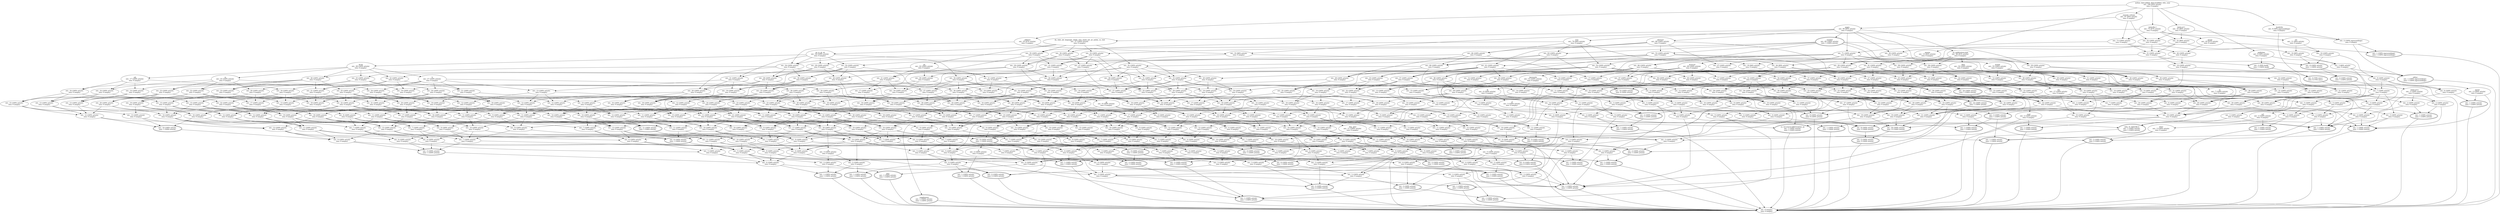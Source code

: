 digraph d{
1 [label="author, date-added, date-modified, title, year
ext.: 100 (93% article) 
own: 0 (empty) "]
2 [label="ext.: 1 (100% article) 
own: 1 (100% article) ", peripheries = 2]
3 [label="ext.: 53 (100% article) 
own: 0 (empty) "]
4 [label="ext.: 9 (100% article) 
own: 9 (100% article) ", peripheries = 2]
5 [label="ext.: 6 (100% article) 
own: 0 (empty) "]
6 [label="ext.: 1 (100% article) 
own: 1 (100% article) ", peripheries = 2]
7 [label="ext.: 10 (100% article) 
own: 0 (empty) "]
8 [label="journal, volume
ext.: 97 (95% article) 
own: 0 (empty) "]
9 [label="ext.: 9 (100% article) 
own: 1 (100% article) ", peripheries = 2]
10 [label="number
ext.: 83 (100% article) 
own: 1 (100% article) ", peripheries = 2]
11 [label="ext.: 26 (100% article) 
own: 0 (empty) "]
12 [label="ext.: 40 (100% article) 
own: 0 (empty) "]
13 [label="ext.: 25 (100% article) 
own: 0 (empty) "]
14 [label="ext.: 32 (100% article) 
own: 0 (empty) "]
15 [label="ext.: 31 (100% article) 
own: 0 (empty) "]
16 [label="ext.: 2 (100% article) 
own: 2 (100% article) ", peripheries = 2]
17 [label="ext.: 10 (100% article) 
own: 0 (empty) "]
18 [label="ext.: 5 (100% article) 
own: 0 (empty) "]
19 [label="ext.: 6 (100% article) 
own: 0 (empty) "]
20 [label="ext.: 1 (100% article) 
own: 1 (100% article) ", peripheries = 2]
21 [label="ext.: 4 (100% article) 
own: 0 (empty) "]
22 [label="ext.: 8 (100% article) 
own: 0 (empty) "]
23 [label="ext.: 2 (100% article) 
own: 0 (empty) "]
24 [label="ext.: 1 (100% article) 
own: 1 (100% article) ", peripheries = 2]
25 [label="ext.: 66 (100% article) 
own: 0 (empty) "]
26 [label="ext.: 73 (100% article) 
own: 0 (empty) "]
27 [label="ext.: 6 (100% article) 
own: 1 (100% article) ", peripheries = 2]
28 [label="ext.: 37 (100% article) 
own: 0 (empty) "]
29 [label="ext.: 11 (100% article) 
own: 1 (100% article) ", peripheries = 2]
30 [label="ext.: 12 (100% article) 
own: 0 (empty) "]
31 [label="ext.: 4 (100% article) 
own: 0 (empty) "]
32 [label="ext.: 1 (100% article) 
own: 1 (100% article) ", peripheries = 2]
33 [label="ext.: 4 (100% article) 
own: 0 (empty) "]
34 [label="ext.: 5 (100% article) 
own: 0 (empty) "]
35 [label="ext.: 2 (100% article) 
own: 0 (empty) "]
36 [label="pmc
ext.: 1 (100% article) 
own: 1 (100% article) ", peripheries = 2]
37 [label="ext.: 10 (100% article) 
own: 0 (empty) "]
38 [label="ext.: 4 (100% article) 
own: 1 (100% article) ", peripheries = 2]
39 [label="abstract
ext.: 60 (100% article) 
own: 0 (empty) "]
40 [label="ext.: 11 (100% article) 
own: 0 (empty) "]
41 [label="pages
ext.: 95 (95% article) 
own: 0 (empty) "]
42 [label="ext.: 46 (100% article) 
own: 0 (empty) "]
43 [label="ext.: 12 (100% article) 
own: 0 (empty) "]
44 [label="ext.: 1 (100% article) 
own: 1 (100% article) ", peripheries = 2]
45 [label="ext.: 17 (100% article) 
own: 0 (empty) "]
46 [label="ext.: 2 (100% article) 
own: 0 (empty) "]
47 [label="supplement
ext.: 1 (100% article) 
own: 1 (100% article) ", peripheries = 2]
48 [label="ext.: 2 (100% article) 
own: 1 (100% article) ", peripheries = 2]
49 [label="ext.: 3 (100% article) 
own: 0 (empty) "]
50 [label="ext.: 14 (100% article) 
own: 4 (100% article) ", peripheries = 2]
51 [label="ext.: 44 (90% article) 
own: 0 (empty) "]
52 [label="issn
ext.: 74 (94% article) 
own: 0 (empty) "]
53 [label="ext.: 4 (75% misc) 
own: 4 (75% misc) ", peripheries = 2]
54 [label="ext.: 7 (100% article) 
own: 0 (empty) "]
55 [label="ext.: 11 (100% article) 
own: 0 (empty) "]
56 [label="ext.: 11 (100% article) 
own: 0 (empty) "]
57 [label="ext.: 10 (100% article) 
own: 0 (empty) "]
58 [label="ext.: 42 (100% article) 
own: 0 (empty) "]
59 [label="ext.: 2 (100% article) 
own: 1 (100% article) ", peripheries = 2]
60 [label="ext.: 41 (100% article) 
own: 0 (empty) "]
61 [label="ext.: 9 (100% article) 
own: 1 (100% article) ", peripheries = 2]
62 [label="ext.: 14 (100% article) 
own: 0 (empty) "]
63 [label="ext.: 71 (100% article) 
own: 0 (empty) "]
64 [label="ext.: 14 (100% article) 
own: 0 (empty) "]
65 [label="ext.: 14 (100% article) 
own: 0 (empty) "]
66 [label="ext.: 15 (100% article) 
own: 0 (empty) "]
67 [label="ext.: 11 (100% article) 
own: 0 (empty) "]
68 [label="ext.: 13 (100% article) 
own: 0 (empty) "]
69 [label="ext.: 10 (100% article) 
own: 0 (empty) "]
70 [label="ext.: 3 (100% article) 
own: 0 (empty) "]
71 [label="ext.: 2 (100% article) 
own: 1 (100% article) ", peripheries = 2]
72 [label="ext.: 3 (100% article) 
own: 0 (empty) "]
73 [label="ext.: 7 (100% article) 
own: 0 (empty) "]
74 [label="ext.: 5 (100% article) 
own: 0 (empty) "]
75 [label="ext.: 6 (100% article) 
own: 0 (empty) "]
76 [label="ext.: 1 (100% article) 
own: 1 (100% article) ", peripheries = 2]
77 [label="ext.: 6 (100% article) 
own: 1 (100% article) ", peripheries = 2]
78 [label="ext.: 8 (100% article) 
own: 0 (empty) "]
79 [label="ext.: 5 (100% article) 
own: 0 (empty) "]
80 [label="ext.: 7 (100% article) 
own: 0 (empty) "]
81 [label="ext.: 4 (100% article) 
own: 0 (empty) "]
82 [label="ext.: 1 (100% article) 
own: 1 (100% article) ", peripheries = 2]
83 [label="ext.: 3 (100% article) 
own: 1 (100% article) ", peripheries = 2]
84 [label="ext.: 1 (100% article) 
own: 1 (100% article) ", peripheries = 2]
85 [label="ext.: 6 (100% article) 
own: 0 (empty) "]
86 [label="ext.: 3 (100% article) 
own: 1 (100% article) ", peripheries = 2]
87 [label="ext.: 36 (100% article) 
own: 0 (empty) "]
88 [label="ext.: 63 (100% article) 
own: 0 (empty) "]
89 [label="ext.: 30 (100% article) 
own: 0 (empty) "]
90 [label="ext.: 37 (100% article) 
own: 0 (empty) "]
91 [label="ext.: 48 (100% article) 
own: 0 (empty) "]
92 [label="ext.: 34 (100% article) 
own: 0 (empty) "]
93 [label="ext.: 41 (100% article) 
own: 0 (empty) "]
94 [label="ext.: 52 (100% article) 
own: 0 (empty) "]
95 [label="ext.: 22 (100% article) 
own: 1 (100% article) ", peripheries = 2]
96 [label="ext.: 38 (100% article) 
own: 0 (empty) "]
97 [label="isi, publication-type
ext.: 46 (91% article) 
own: 0 (empty) "]
98 [label="ext.: 24 (100% article) 
own: 1 (100% article) ", peripheries = 2]
99 [label="ext.: 10 (100% article) 
own: 1 (100% article) ", peripheries = 2]
100 [label="ext.: 13 (100% article) 
own: 0 (empty) "]
101 [label="ext.: 13 (100% article) 
own: 0 (empty) "]
102 [label="ext.: 14 (100% article) 
own: 0 (empty) "]
103 [label="ext.: 12 (100% article) 
own: 0 (empty) "]
104 [label="ext.: 13 (100% article) 
own: 0 (empty) "]
105 [label="ext.: 16 (100% article) 
own: 0 (empty) "]
106 [label="ext.: 16 (100% article) 
own: 0 (empty) "]
107 [label="mh
ext.: 17 (100% article) 
own: 0 (empty) "]
108 [label="ext.: 15 (100% article) 
own: 0 (empty) "]
109 [label="ext.: 5 (100% article) 
own: 1 (100% article) ", peripheries = 2]
110 [label="ext.: 7 (100% article) 
own: 0 (empty) "]
111 [label="ext.: 12 (100% article) 
own: 0 (empty) "]
112 [label="ext.: 13 (100% article) 
own: 0 (empty) "]
113 [label="ext.: 6 (100% article) 
own: 0 (empty) "]
114 [label="ext.: 11 (100% article) 
own: 0 (empty) "]
115 [label="ext.: 12 (100% article) 
own: 0 (empty) "]
116 [label="ext.: 12 (100% article) 
own: 0 (empty) "]
117 [label="ext.: 15 (100% article) 
own: 0 (empty) "]
118 [label="ext.: 15 (100% article) 
own: 0 (empty) "]
119 [label="ext.: 16 (100% article) 
own: 0 (empty) "]
120 [label="ext.: 14 (100% article) 
own: 0 (empty) "]
121 [label="ext.: 6 (100% article) 
own: 0 (empty) "]
122 [label="ext.: 8 (100% article) 
own: 0 (empty) "]
123 [label="ext.: 7 (100% article) 
own: 0 (empty) "]
124 [label="ext.: 9 (100% article) 
own: 0 (empty) "]
125 [label="ext.: 8 (100% article) 
own: 0 (empty) "]
126 [label="m3
ext.: 2 (100% article) 
own: 0 (empty) "]
127 [label="ext.: 29 (100% article) 
own: 0 (empty) "]
128 [label="ext.: 28 (100% article) 
own: 0 (empty) "]
129 [label="ext.: 7 (100% article) 
own: 0 (empty) "]
130 [label="ext.: 2 (100% article) 
own: 0 (empty) "]
131 [label="ext.: 5 (100% article) 
own: 0 (empty) "]
132 [label="ext.: 4 (100% article) 
own: 0 (empty) "]
133 [label="ty
ext.: 7 (100% article) 
own: 0 (empty) "]
134 [label="isbn, l3, bdsk-file-2
ext.: 1 (100% article) 
own: 1 (100% article) ", peripheries = 2]
135 [label="bdsk-file-1
ext.: 75 (97% article) 
own: 0 (empty) "]
136 [label="group
ext.: 43 (97% article) 
own: 0 (empty) "]
137 [label="booktitle
ext.: 6 (50% inproceedings) 
own: 0 (empty) "]
138 [label="ext.: 1 (100% inproceedings) 
own: 1 (100% inproceedings) ", peripheries = 2]
139 [label="ext.: 3 (100% article) 
own: 0 (empty) "]
140 [label="ext.: 16 (100% article) 
own: 0 (empty) "]
141 [label="ext.: 6 (100% article) 
own: 0 (empty) "]
142 [label="ext.: 2 (100% article) 
own: 0 (empty) "]
143 [label="ext.: 1 (100% article) 
own: 1 (100% article) ", peripheries = 2]
144 [label="url
ext.: 11 (90% article) 
own: 0 (empty) "]
145 [label="ext.: 10 (90% article) 
own: 0 (empty) "]
146 [label="bdsk-url-1
ext.: 33 (96% article) 
own: 0 (empty) "]
147 [label="ext.: 32 (96% article) 
own: 0 (empty) "]
148 [label="ext.: 19 (94% article) 
own: 0 (empty) "]
149 [label="ext.: 3 (66% article) 
own: 0 (empty) "]
150 [label="ext.: 33 (96% article) 
own: 0 (empty) "]
151 [label="address
ext.: 35 (97% article) 
own: 0 (empty) "]
152 [label="ext.: 2 (100% inproceedings) 
own: 0 (empty) "]
153 [label="editor
ext.: 1 (100% inproceedings) 
own: 1 (100% inproceedings) ", peripheries = 2]
154 [label="ext.: 30 (100% article) 
own: 0 (empty) "]
155 [label="ext.: 2 (100% article) 
own: 0 (empty) "]
156 [label="month
ext.: 33 (100% article) 
own: 0 (empty) "]
157 [label="ext.: 1 (100% article) 
own: 1 (100% article) ", peripheries = 2]
158 [label="publisher
ext.: 4 (50% article) 
own: 0 (empty) "]
159 [label="annote
ext.: 13 (92% article) 
own: 0 (empty) "]
160 [label="ext.: 2 (50% book) 
own: 1 (100% book) ", peripheries = 2]
161 [label="ext.: 14 (100% article) 
own: 0 (empty) "]
162 [label="ext.: 14 (100% article) 
own: 0 (empty) "]
163 [label="ext.: 20 (100% article) 
own: 0 (empty) "]
164 [label="ext.: 21 (100% article) 
own: 0 (empty) "]
165 [label="ext.: 23 (100% article) 
own: 0 (empty) "]
166 [label="ext.: 18 (100% article) 
own: 0 (empty) "]
167 [label="ext.: 7 (100% article) 
own: 0 (empty) "]
168 [label="ext.: 17 (100% article) 
own: 0 (empty) "]
169 [label="ext.: 23 (100% article) 
own: 0 (empty) "]
170 [label="ext.: 24 (100% article) 
own: 0 (empty) "]
171 [label="ext.: 26 (100% article) 
own: 0 (empty) "]
172 [label="ext.: 21 (100% article) 
own: 0 (empty) "]
173 [label="ext.: 8 (100% article) 
own: 0 (empty) "]
174 [label="ext.: 6 (100% article) 
own: 0 (empty) "]
175 [label="ext.: 5 (100% article) 
own: 0 (empty) "]
176 [label="ext.: 16 (100% article) 
own: 0 (empty) "]
177 [label="ext.: 22 (100% article) 
own: 0 (empty) "]
178 [label="ext.: 23 (100% article) 
own: 0 (empty) "]
179 [label="ext.: 25 (100% article) 
own: 0 (empty) "]
180 [label="ext.: 20 (100% article) 
own: 0 (empty) "]
181 [label="ext.: 19 (100% article) 
own: 0 (empty) "]
182 [label="rn
ext.: 25 (100% article) 
own: 0 (empty) "]
183 [label="ext.: 26 (100% article) 
own: 0 (empty) "]
184 [label="dcom
ext.: 28 (100% article) 
own: 0 (empty) "]
185 [label="ext.: 23 (100% article) 
own: 0 (empty) "]
186 [label="ext.: 15 (100% article) 
own: 0 (empty) "]
187 [label="ext.: 21 (100% article) 
own: 0 (empty) "]
188 [label="ext.: 22 (100% article) 
own: 0 (empty) "]
189 [label="ext.: 24 (100% article) 
own: 0 (empty) "]
190 [label="ext.: 19 (100% article) 
own: 0 (empty) "]
191 [label="ext.: 18 (100% article) 
own: 0 (empty) "]
192 [label="ext.: 24 (100% article) 
own: 0 (empty) "]
193 [label="ext.: 25 (100% article) 
own: 0 (empty) "]
194 [label="lr
ext.: 27 (100% article) 
own: 0 (empty) "]
195 [label="ext.: 22 (100% article) 
own: 0 (empty) "]
196 [label="ext.: 47 (100% article) 
own: 0 (empty) "]
197 [label="ext.: 1 (100% article) 
own: 1 (100% article) ", peripheries = 2]
198 [label="ext.: 6 (100% article) 
own: 0 (empty) "]
199 [label="ext.: 6 (100% article) 
own: 0 (empty) "]
200 [label="ext.: 10 (100% article) 
own: 0 (empty) "]
201 [label="ext.: 9 (100% article) 
own: 0 (empty) "]
202 [label="ext.: 10 (100% article) 
own: 0 (empty) "]
203 [label="ext.: 11 (100% article) 
own: 0 (empty) "]
204 [label="ext.: 9 (100% article) 
own: 0 (empty) "]
205 [label="ext.: 10 (100% article) 
own: 0 (empty) "]
206 [label="ext.: 11 (100% article) 
own: 0 (empty) "]
207 [label="ext.: 11 (100% article) 
own: 0 (empty) "]
208 [label="ext.: 12 (100% article) 
own: 0 (empty) "]
209 [label="ext.: 16 (100% article) 
own: 0 (empty) "]
210 [label="ext.: 8 (100% article) 
own: 0 (empty) "]
211 [label="ext.: 2 (100% article) 
own: 1 (100% article) ", peripheries = 2]
212 [label="ext.: 12 (100% article) 
own: 0 (empty) "]
213 [label="ext.: 19 (100% article) 
own: 0 (empty) "]
214 [label="ext.: 29 (100% article) 
own: 0 (empty) "]
215 [label="ext.: 31 (100% article) 
own: 0 (empty) "]
216 [label="ext.: 15 (100% article) 
own: 0 (empty) "]
217 [label="ext.: 15 (100% article) 
own: 0 (empty) "]
218 [label="ext.: 18 (100% article) 
own: 0 (empty) "]
219 [label="ext.: 27 (100% article) 
own: 0 (empty) "]
220 [label="ext.: 35 (100% article) 
own: 0 (empty) "]
221 [label="ext.: 33 (100% article) 
own: 0 (empty) "]
222 [label="ext.: 16 (100% article) 
own: 0 (empty) "]
223 [label="ext.: 21 (100% article) 
own: 0 (empty) "]
224 [label="ext.: 20 (100% article) 
own: 0 (empty) "]
225 [label="ext.: 24 (100% article) 
own: 0 (empty) "]
226 [label="ext.: 15 (100% article) 
own: 0 (empty) "]
227 [label="ext.: 18 (100% article) 
own: 0 (empty) "]
228 [label="ext.: 26 (100% article) 
own: 0 (empty) "]
229 [label="ext.: 33 (100% article) 
own: 0 (empty) "]
230 [label="ext.: 31 (100% article) 
own: 0 (empty) "]
231 [label="ext.: 29 (100% article) 
own: 0 (empty) "]
232 [label="da, edat, jid, language, mhda, own, pmid, pst, pt, pubm, so, stat
ext.: 37 (100% article) 
own: 0 (empty) "]
233 [label="ext.: 35 (100% article) 
own: 0 (empty) "]
234 [label="ext.: 16 (100% article) 
own: 0 (empty) "]
235 [label="ext.: 20 (100% article) 
own: 0 (empty) "]
236 [label="ext.: 19 (100% article) 
own: 0 (empty) "]
237 [label="ext.: 17 (100% article) 
own: 0 (empty) "]
238 [label="pii
ext.: 22 (100% article) 
own: 0 (empty) "]
239 [label="ext.: 21 (100% article) 
own: 0 (empty) "]
240 [label="ext.: 16 (100% article) 
own: 0 (empty) "]
241 [label="ext.: 18 (100% article) 
own: 0 (empty) "]
242 [label="ext.: 11 (100% article) 
own: 0 (empty) "]
243 [label="ext.: 9 (100% article) 
own: 1 (100% article) ", peripheries = 2]
244 [label="ext.: 16 (100% article) 
own: 0 (empty) "]
245 [label="ext.: 19 (100% article) 
own: 0 (empty) "]
246 [label="ext.: 18 (100% article) 
own: 0 (empty) "]
247 [label="ext.: 21 (100% article) 
own: 0 (empty) "]
248 [label="ext.: 17 (100% article) 
own: 0 (empty) "]
249 [label="ext.: 20 (100% article) 
own: 0 (empty) "]
250 [label="ext.: 8 (100% article) 
own: 1 (100% article) ", peripheries = 2]
251 [label="ext.: 10 (100% article) 
own: 0 (empty) "]
252 [label="ext.: 6 (100% article) 
own: 0 (empty) "]
253 [label="ext.: 7 (100% article) 
own: 0 (empty) "]
254 [label="ext.: 7 (100% article) 
own: 0 (empty) "]
255 [label="ext.: 8 (100% article) 
own: 0 (empty) "]
256 [label="ext.: 4 (100% article) 
own: 0 (empty) "]
257 [label="ext.: 4 (100% article) 
own: 0 (empty) "]
258 [label="ext.: 13 (100% article) 
own: 0 (empty) "]
259 [label="ext.: 11 (100% article) 
own: 0 (empty) "]
260 [label="ext.: 2 (100% article) 
own: 2 (100% article) ", peripheries = 2]
261 [label="ext.: 6 (100% article) 
own: 1 (100% article) ", peripheries = 2]
262 [label="ext.: 10 (100% article) 
own: 0 (empty) "]
263 [label="ext.: 25 (100% article) 
own: 0 (empty) "]
264 [label="ext.: 12 (100% article) 
own: 0 (empty) "]
265 [label="ext.: 28 (100% article) 
own: 0 (empty) "]
266 [label="ext.: 23 (100% article) 
own: 0 (empty) "]
267 [label="ext.: 25 (100% article) 
own: 0 (empty) "]
268 [label="ext.: 9 (100% article) 
own: 0 (empty) "]
269 [label="ext.: 12 (100% article) 
own: 0 (empty) "]
270 [label="ext.: 17 (100% article) 
own: 0 (empty) "]
271 [label="ext.: 22 (100% article) 
own: 0 (empty) "]
272 [label="co, iso-source-abbreviation, ps
ext.: 1 (100% article) 
own: 1 (100% article) ", peripheries = 2]
273 [label="ext.: 9 (100% article) 
own: 0 (empty) "]
274 [label="ext.: 18 (100% article) 
own: 0 (empty) "]
275 [label="ext.: 28 (100% article) 
own: 0 (empty) "]
276 [label="ext.: 30 (100% article) 
own: 0 (empty) "]
277 [label="ext.: 14 (100% article) 
own: 0 (empty) "]
278 [label="ext.: 10 (100% article) 
own: 0 (empty) "]
279 [label="ext.: 17 (100% article) 
own: 0 (empty) "]
280 [label="ext.: 26 (100% article) 
own: 0 (empty) "]
281 [label="ext.: 34 (100% article) 
own: 0 (empty) "]
282 [label="ext.: 32 (100% article) 
own: 0 (empty) "]
283 [label="ext.: 15 (100% article) 
own: 0 (empty) "]
284 [label="ext.: 20 (100% article) 
own: 0 (empty) "]
285 [label="ext.: 19 (100% article) 
own: 0 (empty) "]
286 [label="ext.: 23 (100% article) 
own: 0 (empty) "]
287 [label="ext.: 14 (100% article) 
own: 0 (empty) "]
288 [label="ext.: 17 (100% article) 
own: 0 (empty) "]
289 [label="ext.: 25 (100% article) 
own: 0 (empty) "]
290 [label="ext.: 32 (100% article) 
own: 0 (empty) "]
291 [label="ext.: 30 (100% article) 
own: 0 (empty) "]
292 [label="ext.: 28 (100% article) 
own: 0 (empty) "]
293 [label="au, jt, pl, sb
ext.: 36 (100% article) 
own: 0 (empty) "]
294 [label="ext.: 34 (100% article) 
own: 0 (empty) "]
295 [label="ext.: 15 (100% article) 
own: 0 (empty) "]
296 [label="ext.: 19 (100% article) 
own: 0 (empty) "]
297 [label="ext.: 18 (100% article) 
own: 0 (empty) "]
298 [label="ext.: 16 (100% article) 
own: 0 (empty) "]
299 [label="ext.: 21 (100% article) 
own: 0 (empty) "]
300 [label="ext.: 20 (100% article) 
own: 0 (empty) "]
301 [label="ext.: 15 (100% article) 
own: 0 (empty) "]
302 [label="ext.: 14 (100% article) 
own: 0 (empty) "]
303 [label="ext.: 17 (100% article) 
own: 0 (empty) "]
304 [label="ext.: 10 (100% article) 
own: 0 (empty) "]
305 [label="ext.: 12 (100% article) 
own: 0 (empty) "]
306 [label="ext.: 10 (100% article) 
own: 0 (empty) "]
307 [label="ext.: 6 (100% article) 
own: 6 (100% article) ", peripheries = 2]
308 [label="ext.: 4 (100% article) 
own: 0 (empty) "]
309 [label="ext.: 14 (100% article) 
own: 0 (empty) "]
310 [label="ext.: 1 (100% article) 
own: 1 (100% article) ", peripheries = 2]
311 [label="ext.: 2 (100% article) 
own: 0 (empty) "]
312 [label="si
ext.: 3 (100% article) 
own: 0 (empty) "]
313 [label="ext.: 1 (100% article) 
own: 1 (100% article) ", peripheries = 2]
314 [label="ext.: 8 (100% article) 
own: 0 (empty) "]
315 [label="ext.: 4 (100% article) 
own: 0 (empty) "]
316 [label="ext.: 15 (100% article) 
own: 0 (empty) "]
317 [label="ext.: 10 (100% article) 
own: 0 (empty) "]
318 [label="ext.: 11 (100% article) 
own: 0 (empty) "]
319 [label="ext.: 18 (100% article) 
own: 0 (empty) "]
320 [label="ext.: 13 (100% article) 
own: 0 (empty) "]
321 [label="keywords
ext.: 15 (100% article) 
own: 0 (empty) "]
322 [label="ext.: 17 (100% article) 
own: 0 (empty) "]
323 [label="ext.: 20 (100% article) 
own: 0 (empty) "]
324 [label="ext.: 16 (100% article) 
own: 0 (empty) "]
325 [label="ext.: 19 (100% article) 
own: 0 (empty) "]
326 [label="ext.: 7 (100% article) 
own: 0 (empty) "]
327 [label="ext.: 9 (100% article) 
own: 0 (empty) "]
328 [label="ext.: 25 (100% article) 
own: 0 (empty) "]
329 [label="ext.: 28 (100% article) 
own: 0 (empty) "]
330 [label="ext.: 27 (100% article) 
own: 0 (empty) "]
331 [label="ext.: 30 (100% article) 
own: 0 (empty) "]
332 [label="ext.: 17 (100% article) 
own: 0 (empty) "]
333 [label="ext.: 19 (100% article) 
own: 0 (empty) "]
334 [label="ext.: 17 (100% article) 
own: 0 (empty) "]
335 [label="ext.: 20 (100% article) 
own: 0 (empty) "]
336 [label="ext.: 19 (100% article) 
own: 0 (empty) "]
337 [label="ext.: 22 (100% article) 
own: 0 (empty) "]
338 [label="ext.: 18 (100% article) 
own: 0 (empty) "]
339 [label="ext.: 21 (100% article) 
own: 0 (empty) "]
340 [label="ext.: 9 (100% article) 
own: 0 (empty) "]
341 [label="ext.: 11 (100% article) 
own: 0 (empty) "]
342 [label="ext.: 10 (100% article) 
own: 0 (empty) "]
343 [label="ext.: 13 (100% article) 
own: 0 (empty) "]
344 [label="ext.: 39 (100% article) 
own: 0 (empty) "]
345 [label="ext.: 24 (100% article) 
own: 0 (empty) "]
346 [label="ext.: 27 (100% article) 
own: 0 (empty) "]
347 [label="ext.: 26 (100% article) 
own: 0 (empty) "]
348 [label="ext.: 29 (100% article) 
own: 0 (empty) "]
349 [label="ext.: 16 (100% article) 
own: 0 (empty) "]
350 [label="ext.: 18 (100% article) 
own: 0 (empty) "]
351 [label="ext.: 2 (100% article) 
own: 1 (100% article) ", peripheries = 2]
352 [label="ext.: 27 (100% article) 
own: 0 (empty) "]
353 [label="ext.: 26 (100% article) 
own: 0 (empty) "]
354 [label="dep, phst
ext.: 11 (100% article) 
own: 0 (empty) "]
355 [label="gr
ext.: 9 (100% article) 
own: 0 (empty) "]
356 [label="ext.: 18 (100% article) 
own: 0 (empty) "]
357 [label="ext.: 3 (100% article) 
own: 0 (empty) "]
358 [label="ext.: 30 (100% article) 
own: 0 (empty) "]
359 [label="ext.: 29 (100% article) 
own: 0 (empty) "]
360 [label="ext.: 17 (100% article) 
own: 0 (empty) "]
361 [label="local-url
ext.: 49 (100% article) 
own: 0 (empty) "]
362 [label="ext.: 6 (100% article) 
own: 0 (empty) "]
363 [label="ext.: 15 (100% article) 
own: 0 (empty) "]
364 [label="ext.: 18 (100% article) 
own: 0 (empty) "]
365 [label="ext.: 11 (100% article) 
own: 0 (empty) "]
366 [label="ext.: 16 (100% article) 
own: 0 (empty) "]
367 [label="ext.: 19 (100% article) 
own: 0 (empty) "]
368 [label="ext.: 19 (100% article) 
own: 0 (empty) "]
369 [label="ext.: 12 (100% article) 
own: 0 (empty) "]
370 [label="ext.: 13 (100% article) 
own: 0 (empty) "]
371 [label="ext.: 14 (100% article) 
own: 0 (empty) "]
372 [label="ext.: 4 (100% article) 
own: 0 (empty) "]
373 [label="ext.: 23 (100% article) 
own: 0 (empty) "]
374 [label="ext.: 7 (100% article) 
own: 0 (empty) "]
375 [label="ext.: 15 (100% article) 
own: 0 (empty) "]
376 [label="ext.: 19 (100% article) 
own: 0 (empty) "]
377 [label="ext.: 20 (100% article) 
own: 0 (empty) "]
378 [label="ext.: 1 (100% article) 
own: 1 (100% article) ", peripheries = 2]
379 [label="ext.: 3 (100% article) 
own: 0 (empty) "]
380 [label="ext.: 2 (100% article) 
own: 0 (empty) "]
381 [label="ext.: 9 (100% article) 
own: 0 (empty) "]
382 [label="ext.: 3 (100% article) 
own: 0 (empty) "]
383 [label="ext.: 12 (100% article) 
own: 0 (empty) "]
384 [label="ext.: 4 (100% article) 
own: 0 (empty) "]
385 [label="ext.: 4 (100% article) 
own: 0 (empty) "]
386 [label="ext.: 2 (100% article) 
own: 0 (empty) "]
387 [label="ext.: 6 (100% article) 
own: 0 (empty) "]
388 [label="ci
ext.: 5 (100% article) 
own: 0 (empty) "]
389 [label="ext.: 2 (100% article) 
own: 0 (empty) "]
390 [label="ext.: 4 (100% article) 
own: 0 (empty) "]
391 [label="ext.: 5 (100% article) 
own: 0 (empty) "]
392 [label="ext.: 3 (100% article) 
own: 0 (empty) "]
393 [label="ext.: 3 (100% article) 
own: 0 (empty) "]
394 [label="ext.: 2 (100% article) 
own: 0 (empty) "]
395 [label="ext.: 1 (100% article) 
own: 1 (100% article) ", peripheries = 2]
396 [label="title1
ext.: 3 (100% article) 
own: 0 (empty) "]
397 [label="ext.: 3 (100% article) 
own: 0 (empty) "]
398 [label="ext.: 2 (100% article) 
own: 2 (100% article) ", peripheries = 2]
399 [label="eprint
ext.: 2 (100% article) 
own: 0 (empty) "]
400 [label="ext.: 7 (100% article) 
own: 0 (empty) "]
401 [label="ext.: 2 (100% article) 
own: 0 (empty) "]
402 [label="ext.: 9 (100% article) 
own: 0 (empty) "]
403 [label="ext.: 3 (100% article) 
own: 0 (empty) "]
404 [label="doi
ext.: 17 (100% article) 
own: 0 (empty) "]
405 [label="bdsk-url-2
ext.: 3 (100% article) 
own: 0 (empty) "]
406 [label="ext.: 2 (100% article) 
own: 0 (empty) "]
407 [label="ext.: 10 (100% article) 
own: 0 (empty) "]
408 [label="ext.: 26 (100% article) 
own: 0 (empty) "]
409 [label="ext.: 2 (100% article) 
own: 0 (empty) "]
410 [label="ext.: 3 (100% article) 
own: 0 (empty) "]
411 [label="ext.: 1 (100% article) 
own: 1 (100% article) ", peripheries = 2]
412 [label="ext.: 30 (100% article) 
own: 0 (empty) "]
413 [label="ext.: 21 (100% article) 
own: 0 (empty) "]
414 [label="ext.: 2 (100% article) 
own: 0 (empty) "]
415 [label="af
ext.: 3 (100% article) 
own: 0 (empty) "]
416 [label="ext.: 3 (100% article) 
own: 0 (empty) "]
417 [label="di
ext.: 4 (100% article) 
own: 0 (empty) "]
418 [label="ext.: 23 (100% article) 
own: 0 (empty) "]
419 [label="ext.: 25 (100% article) 
own: 0 (empty) "]
420 [label="ext.: 22 (100% article) 
own: 0 (empty) "]
421 [label="ext.: 21 (100% article) 
own: 0 (empty) "]
422 [label="ext.: 40 (100% article) 
own: 0 (empty) "]
423 [label="ext.: 31 (100% article) 
own: 0 (empty) "]
424 [label="ext.: 24 (100% article) 
own: 0 (empty) "]
425 [label="ext.: 26 (100% article) 
own: 0 (empty) "]
426 [label="ext.: 20 (100% article) 
own: 0 (empty) "]
427 [label="ext.: 24 (100% article) 
own: 0 (empty) "]
428 [label="ext.: 27 (100% article) 
own: 0 (empty) "]
429 [label="ext.: 1 (100% article) 
own: 1 (100% article) ", peripheries = 2]
430 [label="ext.: 27 (100% article) 
own: 0 (empty) "]
431 [label="ext.: 20 (100% article) 
own: 0 (empty) "]
432 [label="ext.: 21 (100% article) 
own: 0 (empty) "]
433 [label="ext.: 20 (100% article) 
own: 0 (empty) "]
434 [label="ext.: 28 (100% article) 
own: 0 (empty) "]
435 [label="ext.: 19 (100% article) 
own: 0 (empty) "]
436 [label="ext.: 23 (100% article) 
own: 0 (empty) "]
437 [label="ext.: 19 (100% article) 
own: 0 (empty) "]
438 [label="ext.: 18 (100% article) 
own: 13 (100% article) ", peripheries = 2]
439 [label="ext.: 11 (100% article) 
own: 0 (empty) "]
440 [label="ext.: 3 (100% article) 
own: 0 (empty) "]
441 [label="ext.: 2 (100% article) 
own: 0 (empty) "]
442 [label="ext.: 8 (100% article) 
own: 0 (empty) "]
443 [label="ext.: 1 (100% article) 
own: 1 (100% article) ", peripheries = 2]
444 [label="ext.: 7 (100% article) 
own: 0 (empty) "]
445 [label="ext.: 3 (100% article) 
own: 0 (empty) "]
446 [label="ext.: 10 (100% article) 
own: 0 (empty) "]
447 [label="ext.: 2 (100% article) 
own: 0 (empty) "]
448 [label="ext.: 1 (100% article) 
own: 1 (100% article) ", peripheries = 2]
449 [label="ext.: 9 (100% article) 
own: 0 (empty) "]
450 [label="ext.: 12 (100% article) 
own: 0 (empty) "]
451 [label="ext.: 11 (100% article) 
own: 0 (empty) "]
452 [label="ext.: 22 (100% article) 
own: 0 (empty) "]
453 [label="ext.: 23 (100% article) 
own: 0 (empty) "]
454 [label="ext.: 22 (100% article) 
own: 0 (empty) "]
455 [label="ext.: 21 (100% article) 
own: 0 (empty) "]
456 [label="ext.: 9 (100% article) 
own: 0 (empty) "]
457 [label="ext.: 8 (100% article) 
own: 3 (100% article) ", peripheries = 2]
458 [label="ext.: 4 (100% article) 
own: 0 (empty) "]
459 [label="ext.: 11 (100% article) 
own: 0 (empty) "]
460 [label="ext.: 7 (100% article) 
own: 0 (empty) "]
461 [label="ext.: 7 (100% article) 
own: 0 (empty) "]
462 [label="ext.: 10 (100% article) 
own: 0 (empty) "]
463 [label="ext.: 8 (100% article) 
own: 0 (empty) "]
464 [label="ext.: 12 (100% article) 
own: 0 (empty) "]
465 [label="ext.: 11 (100% article) 
own: 0 (empty) "]
466 [label="ext.: 7 (100% article) 
own: 0 (empty) "]
467 [label="ext.: 10 (100% article) 
own: 0 (empty) "]
468 [label="ext.: 8 (100% article) 
own: 0 (empty) "]
469 [label="ext.: 12 (100% article) 
own: 0 (empty) "]
470 [label="ext.: 11 (100% article) 
own: 0 (empty) "]
471 [label="ext.: 9 (100% article) 
own: 0 (empty) "]
472 [label="ext.: 13 (100% article) 
own: 0 (empty) "]
473 [label="ext.: 12 (100% article) 
own: 0 (empty) "]
474 [label="rf
ext.: 2 (100% article) 
own: 0 (empty) "]
475 [label="ext.: 3 (100% article) 
own: 0 (empty) "]
476 [label="ext.: 5 (100% article) 
own: 0 (empty) "]
477 [label="ext.: 3 (100% article) 
own: 0 (empty) "]
478 [label="ext.: 1 (100% article) 
own: 1 (100% article) ", peripheries = 2]
479 [label="ext.: 28 (100% article) 
own: 0 (empty) "]
480 [label="ext.: 31 (100% article) 
own: 0 (empty) "]
481 [label="ext.: 29 (100% article) 
own: 0 (empty) "]
482 [label="date
ext.: 32 (100% article) 
own: 0 (empty) "]
483 [label="ext.: 20 (100% article) 
own: 0 (empty) "]
484 [label="read
ext.: 2 (100% article) 
own: 0 (empty) "]
485 [label="ext.: 21 (100% article) 
own: 0 (empty) "]
486 [label="ext.: 20 (100% article) 
own: 0 (empty) "]
487 [label="ext.: 19 (100% article) 
own: 0 (empty) "]
488 [label="ext.: 23 (100% article) 
own: 0 (empty) "]
489 [label="ext.: 24 (100% article) 
own: 0 (empty) "]
490 [label="ext.: 23 (100% article) 
own: 0 (empty) "]
491 [label="ext.: 22 (100% article) 
own: 0 (empty) "]
492 [label="ext.: 1 (100% article) 
own: 1 (100% article) ", peripheries = 2]
493 [label="ext.: 5 (100% article) 
own: 5 (100% article) ", peripheries = 2]
494 [label="ext.: 0 (empty) 
own: 0 (empty) "]
1->135;
1->137;
1->146;
1->151;
1->158;
1->159;
135->136;
135->147;
135->150;
135->152;
137->152;
146->144;
146->147;
151->150;
158->160;
159->160;
8->14;
8->26;
8->41;
136->138;
144->145;
147->145;
147->148;
150->148;
152->138;
14->7;
14->15;
14->358;
26->15;
26->58;
26->63;
41->10;
41->39;
41->52;
41->63;
41->156;
41->358;
145->149;
7->9;
10->3;
10->25;
10->88;
10->127;
10->154;
15->9;
15->37;
15->359;
39->3;
39->42;
39->43;
39->60;
39->352;
52->42;
52->88;
52->94;
58->37;
58->93;
63->25;
63->60;
63->93;
63->94;
63->359;
63->361;
63->420;
156->43;
156->154;
156->420;
358->127;
358->352;
358->359;
3->11;
3->12;
3->17;
3->28;
9->38;
25->28;
25->90;
25->91;
25->128;
25->196;
25->321;
25->432;
25->450;
37->38;
42->12;
42->265;
43->17;
60->28;
60->62;
60->265;
60->353;
60->373;
88->12;
88->91;
93->62;
93->90;
93->92;
93->413;
93->428;
94->91;
94->92;
94->265;
94->422;
97->51;
97->96;
97->425;
97->482;
127->11;
127->125;
127->128;
154->17;
154->432;
352->11;
352->353;
359->128;
359->353;
359->360;
361->196;
361->360;
361->373;
361->421;
361->422;
361->428;
420->413;
420->421;
420->432;
11->5;
11->13;
12->263;
28->13;
28->55;
28->162;
28->263;
28->271;
51->45;
51->53;
51->87;
51->417;
51->423;
51->424;
62->55;
90->55;
90->89;
90->315;
90->402;
90->408;
90->431;
91->89;
91->263;
91->344;
91->451;
92->89;
92->427;
96->87;
96->267;
96->481;
125->5;
125->129;
125->399;
128->13;
128->129;
128->132;
128->133;
128->209;
128->402;
128->404;
128->405;
196->209;
196->271;
196->343;
196->344;
196->408;
196->433;
265->263;
321->162;
321->315;
321->343;
353->13;
353->375;
360->209;
360->375;
373->271;
373->375;
413->431;
421->433;
422->344;
422->427;
425->267;
425->419;
425->424;
425->489;
428->408;
428->427;
432->431;
432->433;
450->132;
450->451;
482->423;
482->480;
482->481;
5->2;
5->18;
13->18;
13->22;
13->85;
13->140;
13->199;
13->309;
45->49;
45->50;
45->264;
55->22;
55->445;
87->50;
87->266;
87->434;
89->436;
89->449;
129->18;
129->130;
129->131;
129->403;
129->410;
133->85;
133->131;
162->199;
162->269;
162->445;
209->309;
209->406;
209->407;
209->409;
209->410;
263->270;
267->98;
267->266;
267->488;
271->269;
271->270;
271->309;
315->445;
343->269;
343->342;
344->270;
344->342;
344->436;
344->456;
375->309;
399->2;
402->22;
402->400;
402->403;
402->409;
404->140;
404->400;
404->407;
405->155;
405->406;
408->409;
408->436;
408->484;
417->49;
417->415;
419->98;
419->418;
419->490;
423->264;
423->412;
423->434;
424->266;
424->418;
424->453;
427->436;
451->449;
451->456;
480->412;
480->479;
481->434;
481->479;
489->453;
489->485;
489->488;
489->490;
18->21;
18->23;
22->19;
22->23;
22->380;
49->46;
50->262;
85->21;
85->86;
85->397;
98->95;
98->491;
131->21;
131->126;
140->19;
155->157;
199->86;
199->308;
199->380;
264->40;
264->262;
266->95;
266->452;
269->268;
269->308;
270->268;
309->308;
309->397;
342->268;
400->19;
403->23;
406->157;
412->40;
412->416;
412->430;
415->46;
418->95;
418->454;
434->262;
434->430;
445->380;
453->426;
453->452;
453->454;
479->430;
485->426;
485->483;
488->452;
488->483;
488->491;
490->454;
490->491;
21->6;
21->396;
40->4;
40->48;
46->47;
86->310;
95->455;
126->6;
262->4;
308->310;
397->310;
416->48;
416->414;
426->435;
430->4;
452->435;
452->455;
454->455;
483->435;
491->455;
48->44;
396->398;
414->44;
455->457;
486->437;
486->487;
437->438;
487->438;
487->492;
438->493;
232->220;
232->229;
232->233;
232->238;
232->331;
220->215;
220->221;
220->223;
220->329;
220->377;
229->215;
229->230;
229->235;
229->330;
233->221;
233->230;
233->231;
233->239;
238->223;
238->235;
238->239;
331->231;
331->329;
331->330;
215->213;
215->214;
215->328;
215->333;
221->214;
221->219;
221->224;
221->367;
221->368;
223->213;
223->224;
230->214;
230->228;
230->236;
231->219;
231->228;
231->237;
235->213;
235->236;
239->224;
239->236;
239->237;
329->219;
329->328;
330->228;
330->328;
377->333;
377->368;
213->218;
214->218;
214->225;
214->227;
214->241;
219->222;
219->225;
224->218;
224->222;
224->366;
224->371;
228->225;
228->234;
236->218;
236->234;
237->222;
237->234;
328->225;
328->332;
333->241;
333->332;
367->227;
367->366;
368->241;
368->371;
218->216;
218->217;
218->258;
222->216;
225->216;
225->240;
227->217;
234->216;
241->240;
241->258;
293->184;
293->281;
293->290;
293->299;
293->348;
332->240;
366->217;
366->369;
371->258;
371->369;
184->107;
184->179;
184->182;
184->194;
184->337;
216->259;
217->242;
240->259;
258->242;
258->259;
281->276;
281->284;
281->346;
281->376;
290->179;
290->276;
290->296;
290->347;
299->284;
299->296;
348->337;
348->346;
348->347;
369->242;
107->102;
107->105;
107->119;
179->102;
179->177;
179->189;
179->336;
182->105;
182->177;
182->192;
182->323;
194->119;
194->171;
194->189;
194->192;
194->339;
194->472;
226->212;
276->274;
276->345;
276->350;
284->274;
294->183;
294->282;
294->291;
294->292;
294->300;
296->274;
337->323;
337->336;
337->339;
346->345;
347->336;
347->345;
376->350;
102->100;
102->112;
105->100;
105->117;
119->66;
119->112;
119->117;
171->66;
171->165;
171->169;
171->335;
171->464;
177->100;
177->187;
177->322;
183->106;
183->178;
183->185;
183->193;
183->247;
189->112;
189->165;
189->187;
189->338;
189->469;
192->117;
192->169;
192->187;
192->208;
192->325;
212->243;
282->275;
282->280;
282->285;
282->355;
282->356;
282->364;
291->178;
291->275;
291->289;
291->297;
292->247;
292->280;
292->289;
292->298;
300->285;
300->297;
300->298;
323->322;
323->325;
336->322;
336->338;
339->325;
339->335;
339->338;
345->349;
350->349;
472->208;
472->464;
472->469;
66->30;
66->64;
100->115;
106->101;
106->108;
106->118;
112->30;
112->115;
117->64;
117->115;
117->122;
165->30;
165->163;
165->334;
165->459;
169->64;
169->163;
169->203;
169->319;
169->320;
178->101;
178->180;
178->188;
178->246;
185->108;
185->180;
185->181;
185->195;
187->115;
187->163;
187->206;
187->324;
193->118;
193->170;
193->188;
193->195;
193->249;
193->473;
208->122;
208->203;
208->206;
247->181;
247->246;
247->249;
275->279;
275->286;
275->288;
275->303;
280->283;
280->286;
285->279;
285->283;
285->363;
285->370;
289->246;
289->286;
289->295;
297->279;
297->295;
298->283;
298->295;
322->324;
325->319;
325->324;
335->319;
335->334;
338->324;
338->334;
355->357;
355->362;
356->288;
356->357;
356->363;
364->303;
364->362;
364->370;
464->203;
464->459;
469->206;
469->459;
30->56;
64->56;
64->73;
101->103;
101->111;
108->103;
108->104;
108->120;
115->56;
115->110;
118->65;
118->111;
118->120;
122->73;
122->110;
163->56;
163->200;
163->316;
163->317;
170->65;
170->164;
170->172;
170->245;
170->465;
180->103;
180->176;
180->190;
181->104;
181->176;
181->191;
188->111;
188->164;
188->190;
188->248;
188->470;
195->120;
195->172;
195->190;
195->191;
195->207;
203->73;
203->200;
206->110;
206->200;
246->176;
246->248;
249->191;
249->245;
249->248;
249->471;
279->277;
279->302;
279->305;
283->277;
286->277;
286->301;
288->302;
295->277;
303->301;
303->305;
319->316;
319->318;
320->317;
320->318;
324->316;
334->316;
362->372;
363->302;
363->365;
370->305;
370->365;
370->372;
459->200;
473->207;
473->465;
473->470;
473->471;
56->27;
65->29;
65->68;
73->27;
103->99;
103->114;
104->99;
104->116;
110->27;
111->29;
111->114;
120->68;
120->114;
120->116;
120->123;
164->29;
164->166;
164->244;
164->462;
164->467;
172->68;
172->166;
172->168;
172->173;
172->202;
172->383;
176->99;
176->186;
190->114;
190->166;
190->186;
190->205;
191->116;
191->168;
191->186;
191->255;
200->27;
207->123;
207->202;
207->205;
207->255;
245->168;
245->244;
245->463;
248->186;
248->244;
248->468;
277->306;
301->306;
302->304;
305->304;
305->306;
316->314;
317->314;
318->314;
341->327;
341->340;
365->304;
365->394;
372->394;
465->202;
465->462;
465->463;
470->205;
470->462;
470->468;
471->255;
471->463;
471->468;
29->57;
68->57;
68->67;
68->69;
68->75;
99->124;
114->57;
114->113;
114->124;
116->67;
116->121;
116->124;
123->75;
123->113;
123->121;
166->57;
166->161;
166->167;
166->201;
166->204;
166->312;
166->381;
168->67;
168->161;
168->174;
168->253;
168->446;
173->167;
173->174;
173->384;
186->124;
186->161;
186->254;
202->75;
202->201;
202->253;
202->385;
205->113;
205->201;
205->254;
244->161;
244->460;
255->121;
255->253;
255->254;
287->439;
287->440;
327->326;
327->393;
340->326;
354->278;
354->374;
383->69;
383->381;
383->384;
383->385;
383->388;
383->446;
462->201;
462->460;
462->461;
463->253;
463->460;
467->204;
467->461;
468->254;
468->460;
57->34;
57->54;
57->78;
57->80;
67->61;
67->74;
67->78;
69->54;
69->61;
69->70;
75->34;
75->74;
113->34;
113->109;
121->74;
121->109;
124->78;
124->109;
161->78;
161->175;
161->252;
161->311;
161->444;
167->175;
167->382;
174->175;
201->34;
201->198;
201->252;
204->80;
204->198;
204->387;
251->210;
251->250;
251->476;
253->74;
253->252;
254->109;
254->252;
312->311;
326->351;
374->378;
381->54;
381->382;
381->387;
381->444;
384->70;
384->382;
385->386;
388->386;
393->351;
439->441;
439->442;
440->441;
446->61;
446->444;
460->252;
461->198;
34->31;
34->35;
54->59;
54->77;
61->71;
61->72;
61->77;
61->81;
70->59;
70->71;
74->31;
74->72;
78->31;
78->77;
109->31;
198->379;
210->257;
210->261;
210->391;
210->447;
250->261;
250->474;
250->477;
252->31;
382->59;
387->379;
387->390;
441->443;
442->443;
444->77;
466->458;
476->257;
476->475;
476->477;
31->32;
35->32;
72->76;
81->76;
257->211;
257->392;
261->256;
261->448;
273->307;
390->389;
391->256;
391->392;
447->448;
475->211;
141->79;
141->142;
256->197;
256->260;
256->313;
392->260;
79->83;
83->82;
83->84;
139->16;
139->143;
16->494;
143->494;
395->494;
1->8;
135->26;
146->14;
136->58;
144->7;
147->15;
41->97;
145->9;
7->125;
10->96;
52->51;
63->425;
9->129;
25->267;
37->402;
42->45;
88->87;
93->419;
94->424;
361->489;
12->50;
38->403;
90->98;
91->266;
92->418;
196->488;
422->453;
428->490;
432->155;
482->485;
89->95;
344->452;
408->491;
417->416;
423->426;
427->454;
433->157;
481->483;
49->48;
400->401;
403->401;
415->414;
434->435;
436->455;
485->486;
490->486;
46->44;
397->398;
426->437;
454->437;
483->487;
491->487;
396->24;
401->411;
435->438;
455->438;
437->429;
457->493;
225->226;
227->226;
293->294;
184->183;
216->212;
217->212;
281->171;
281->282;
290->291;
299->300;
299->472;
348->292;
107->106;
179->178;
182->185;
194->193;
242->243;
259->243;
276->165;
276->275;
284->285;
284->464;
296->297;
296->469;
337->247;
346->280;
346->335;
347->289;
376->364;
102->101;
105->108;
119->118;
171->170;
177->180;
189->188;
192->195;
274->279;
274->459;
282->170;
300->473;
323->181;
336->246;
339->249;
345->286;
345->334;
350->303;
472->473;
66->65;
100->103;
112->111;
117->120;
165->164;
165->341;
169->172;
187->190;
208->207;
275->164;
280->245;
285->465;
297->470;
298->471;
322->176;
325->191;
335->245;
338->248;
349->301;
464->465;
469->470;
30->29;
64->68;
115->114;
122->123;
163->166;
163->327;
203->202;
206->205;
279->462;
283->463;
286->244;
286->287;
288->287;
288->467;
295->468;
319->168;
320->383;
324->186;
334->244;
334->340;
357->394;
363->354;
459->462;
56->57;
73->75;
110->113;
164->251;
200->201;
277->439;
277->460;
302->278;
302->439;
302->461;
316->161;
316->326;
317->381;
317->393;
318->446;
341->251;
365->374;
27->34;
166->210;
244->250;
244->466;
287->466;
304->442;
306->442;
314->351;
314->444;
327->210;
340->250;
394->378;
462->476;
467->466;
161->261;
167->391;
174->71;
201->257;
278->273;
312->35;
326->261;
381->447;
385->72;
385->379;
388->81;
388->390;
393->447;
439->273;
439->458;
460->458;
460->477;
461->458;
461->475;
78->141;
80->141;
175->256;
198->211;
311->32;
351->448;
382->389;
386->76;
442->307;
444->448;
466->141;
77->79;
474->197;
477->260;
33->36;
33->139;
142->84;
36->494;
82->494;
84->494;
158->149;
149->153;
156->480;
154->479;
405->401;
480->486;
410->398;
412->437;
449->457;
456->457;
479->487;
23->24;
86->24;
380->24;
430->438;
401->20;
414->429;
350->341;
349->340;
355->173;
303->251;
301->250;
305->476;
304->475;
306->477;
374->307;
34->33;
80->33;
198->33;
252->260;
311->313;
387->79;
81->83;
390->83;
458->478;
474->478;
475->478;
477->478;
141->139;
389->82;
79->16;
142->143;
478->494;
148->153;
149->130;
43->40;
17->4;
413->486;
421->486;
431->487;
433->487;
406->411;
407->411;
409->411;
410->411;
484->492;
19->20;
23->20;
232->293;
220->281;
229->290;
238->299;
331->348;
215->276;
223->284;
235->296;
329->346;
330->347;
377->376;
213->274;
328->345;
333->350;
332->349;
278->33;
440->142;
442->478;
31->139;
35->36;
59->82;
71->82;
273->139;
458->139;
211->395;
389->395;
392->395;
197->494;
260->494;
313->494;
159->450;
152->153;
399->411;
130->20;
155->20;
126->134;
435->272;
233->294;
221->282;
230->291;
231->292;
239->300;
214->275;
219->280;
224->285;
228->289;
236->297;
237->298;
367->356;
368->364;
218->279;
222->283;
225->286;
227->288;
234->295;
241->303;
366->363;
371->370;
216->277;
217->302;
240->301;
258->305;
369->365;
226->287;
242->304;
259->306;
212->439;
243->442;
362->391;
372->392;
175->82;
72->16;
379->16;
379->395;
447->395;
32->494;
76->494;
307->494;
448->494;
137->53;
431->20;
130->134;
262->272;
268->272;
357->389;
386->395;
441->143;
443->494;
17->20;
132->134;
378->494;
394->395;
160->134;
41->232;
10->229;
39->233;
52->331;
63->220;
3->230;
25->215;
42->231;
60->221;
88->330;
94->329;
361->377;
12->228;
28->214;
91->328;
196->333;
265->219;
353->367;
373->368;
13->227;
263->225;
271->241;
344->332;
270->240;
375->369;
140->226;
309->242;
407->243;
343->341;
342->340;
93->320;
90->317;
92->318;
89->314;
269->251;
268->250;
151->294;
150->282;
148->356;
62->383;
55->381;
132->440;
315->393;
408->393;
451->440;
22->387;
436->351;
308->475;
272->494;
445->447;
456->443;
134->494;
19->79;
20->494;
429->494;
493->494;
24->494;
411->494;
492->494;
44->494;
398->494;
449->84;
380->395;
4->494;
6->494;
47->494;
310->494;
409->395;
484->395;
157->494;
2->494;
53->494;
153->494;
138->494;
}